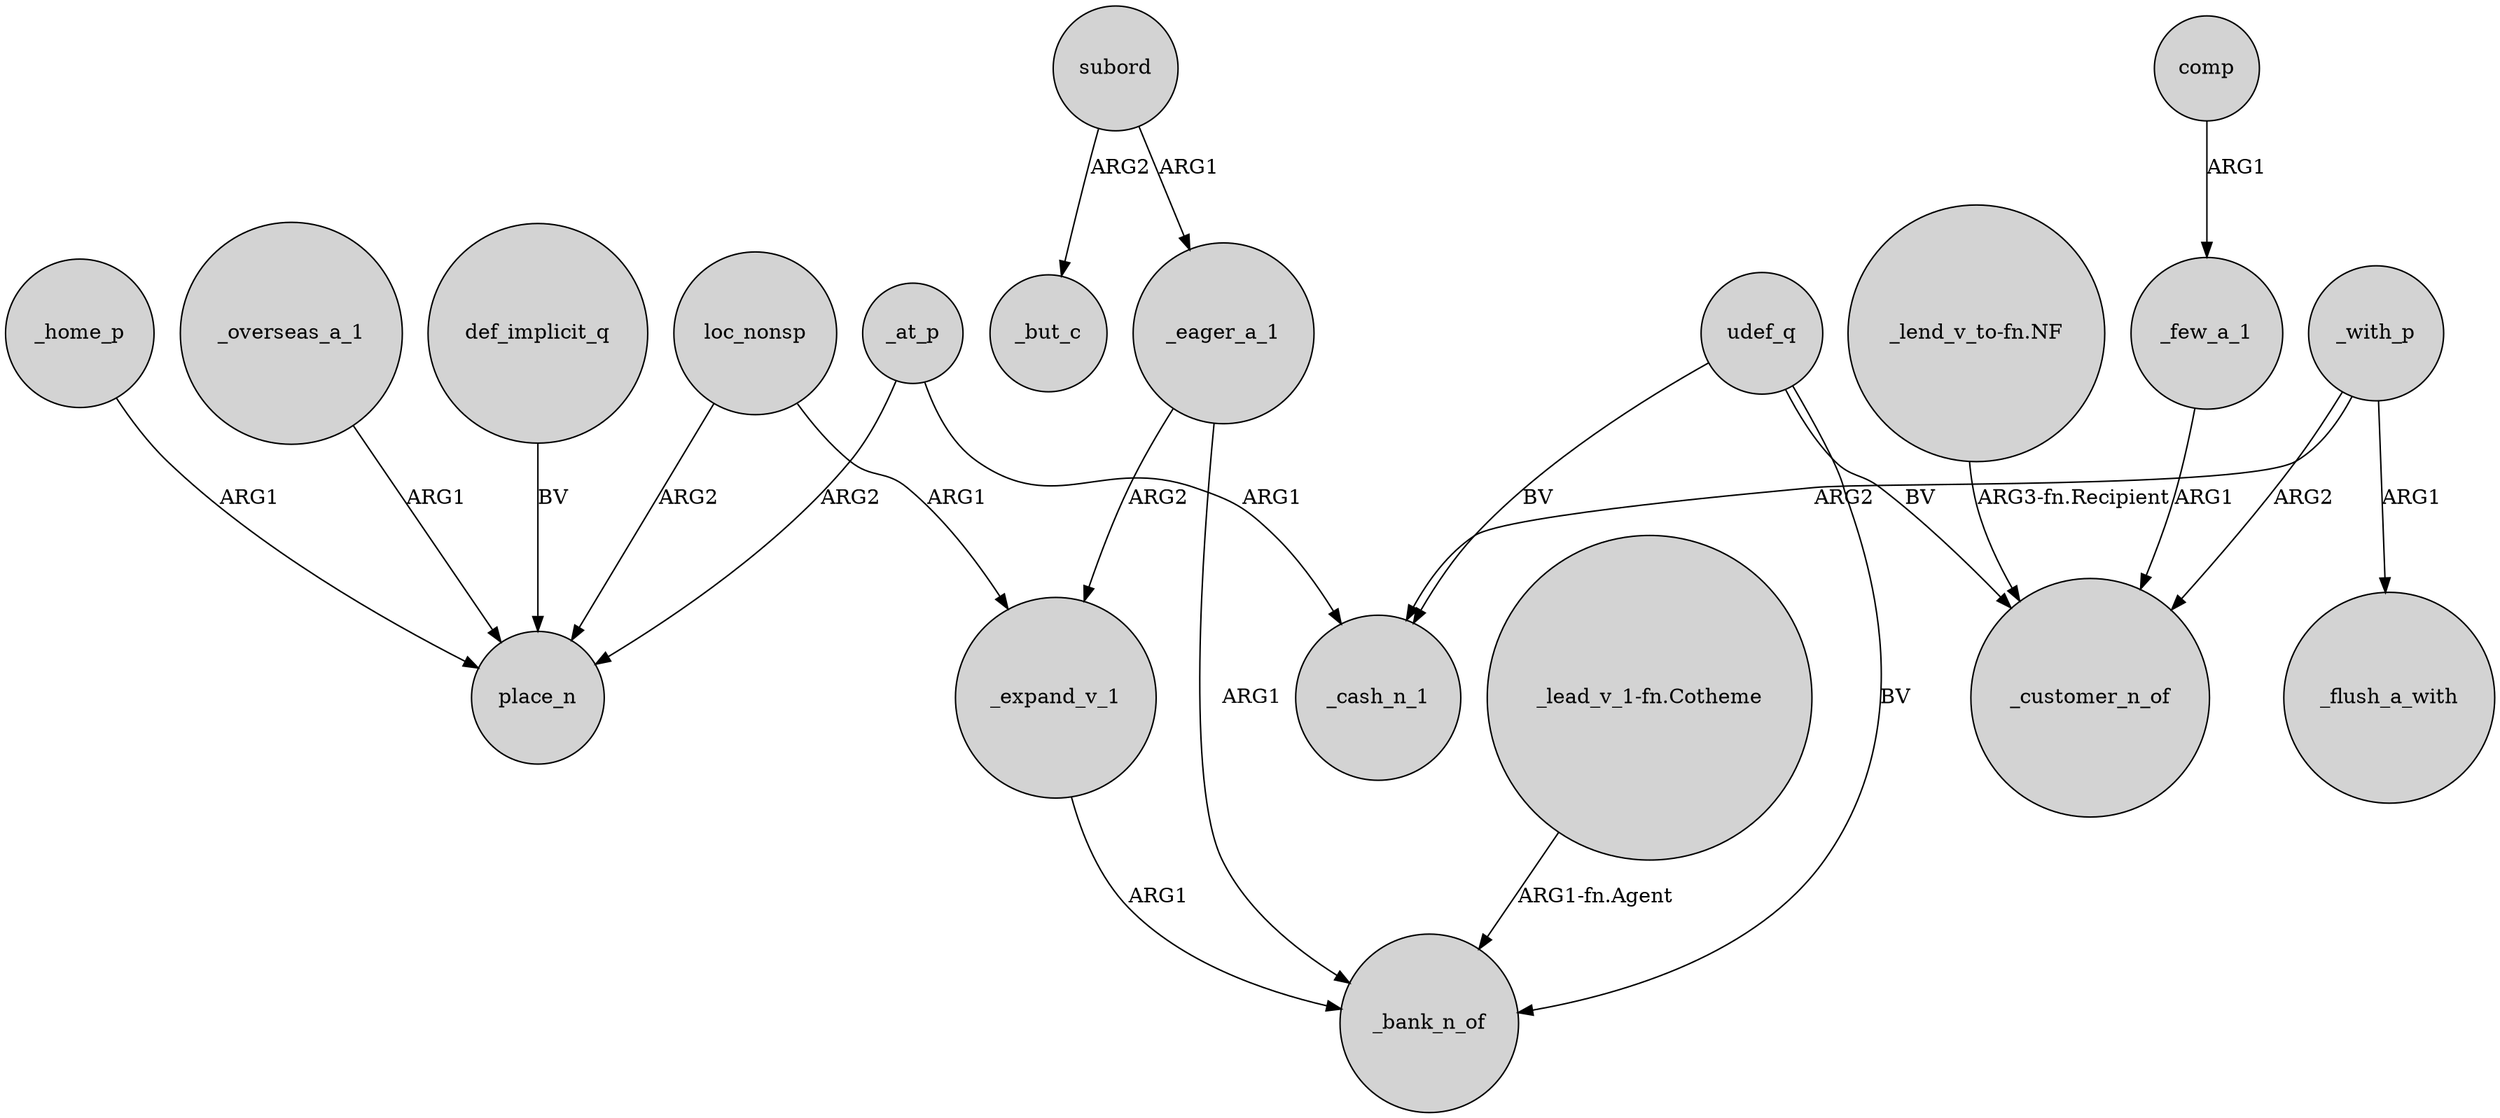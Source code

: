 digraph {
	node [shape=circle style=filled]
	_at_p -> place_n [label=ARG2]
	subord -> _but_c [label=ARG2]
	loc_nonsp -> _expand_v_1 [label=ARG1]
	_eager_a_1 -> _expand_v_1 [label=ARG2]
	_expand_v_1 -> _bank_n_of [label=ARG1]
	udef_q -> _cash_n_1 [label=BV]
	"_lend_v_to-fn.NF" -> _customer_n_of [label="ARG3-fn.Recipient"]
	def_implicit_q -> place_n [label=BV]
	_eager_a_1 -> _bank_n_of [label=ARG1]
	comp -> _few_a_1 [label=ARG1]
	_with_p -> _cash_n_1 [label=ARG2]
	"_lead_v_1-fn.Cotheme" -> _bank_n_of [label="ARG1-fn.Agent"]
	udef_q -> _customer_n_of [label=BV]
	subord -> _eager_a_1 [label=ARG1]
	_with_p -> _customer_n_of [label=ARG2]
	_with_p -> _flush_a_with [label=ARG1]
	loc_nonsp -> place_n [label=ARG2]
	_at_p -> _cash_n_1 [label=ARG1]
	_few_a_1 -> _customer_n_of [label=ARG1]
	_overseas_a_1 -> place_n [label=ARG1]
	_home_p -> place_n [label=ARG1]
	udef_q -> _bank_n_of [label=BV]
}

